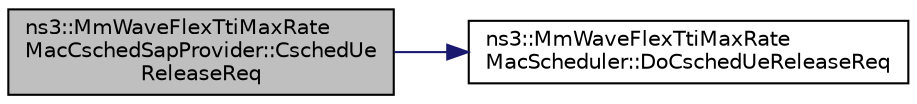 digraph "ns3::MmWaveFlexTtiMaxRateMacCschedSapProvider::CschedUeReleaseReq"
{
  edge [fontname="Helvetica",fontsize="10",labelfontname="Helvetica",labelfontsize="10"];
  node [fontname="Helvetica",fontsize="10",shape=record];
  rankdir="LR";
  Node1 [label="ns3::MmWaveFlexTtiMaxRate\lMacCschedSapProvider::CschedUe\lReleaseReq",height=0.2,width=0.4,color="black", fillcolor="grey75", style="filled", fontcolor="black"];
  Node1 -> Node2 [color="midnightblue",fontsize="10",style="solid"];
  Node2 [label="ns3::MmWaveFlexTtiMaxRate\lMacScheduler::DoCschedUeReleaseReq",height=0.2,width=0.4,color="black", fillcolor="white", style="filled",URL="$df/d2a/classns3_1_1MmWaveFlexTtiMaxRateMacScheduler.html#a3ee8fe0b7ae6fafbb90e04206084e03c"];
}
